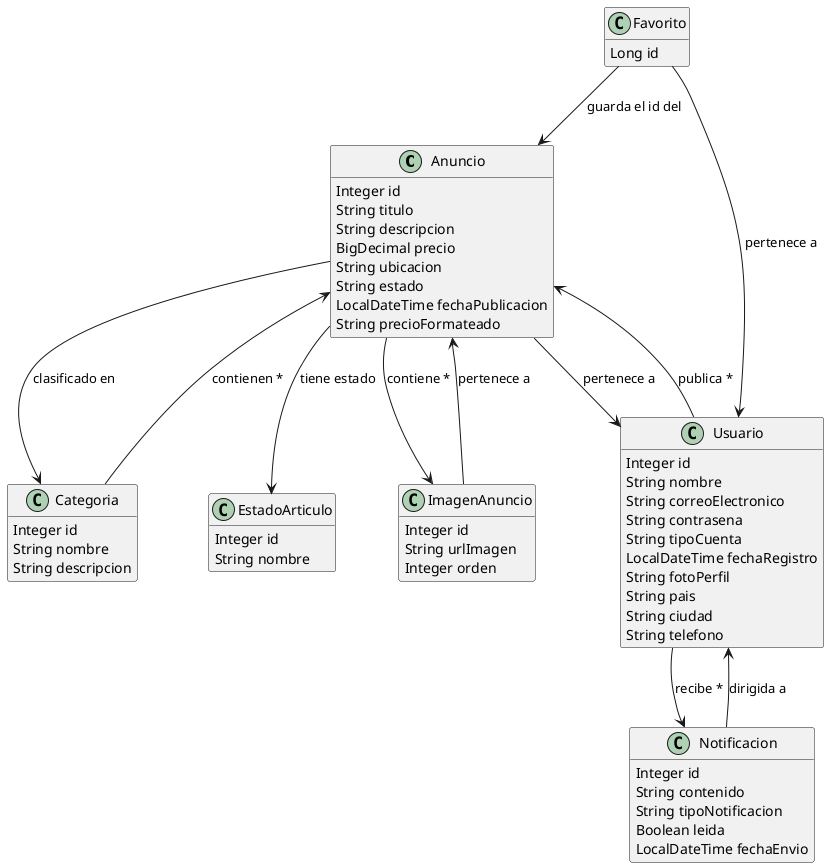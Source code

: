 @startuml clases_modelo

hide methods
hide stereotypes
skinparam classAttributeIconSize 0

' Clases principales
class Anuncio {
  Integer id
  String titulo
  String descripcion
  BigDecimal precio
  String ubicacion
  String estado
  LocalDateTime fechaPublicacion
  String precioFormateado
}

class Categoria {
  Integer id
  String nombre
  String descripcion
}

class EstadoArticulo {
  Integer id
  String nombre
}

class ImagenAnuncio {
  Integer id
  String urlImagen
  Integer orden
}

class Notificacion {
  Integer id
  String contenido
  String tipoNotificacion
  Boolean leida
  LocalDateTime fechaEnvio
}

class Usuario {
  Integer id
  String nombre
  String correoElectronico
  String contrasena
  String tipoCuenta
  LocalDateTime fechaRegistro
  String fotoPerfil
  String pais
  String ciudad
  String telefono
}

class Favorito {
  Long id
}

' Relaciones
Anuncio --> Usuario : pertenece a
Anuncio --> Categoria : clasificado en
Anuncio --> EstadoArticulo : tiene estado
Anuncio --> ImagenAnuncio : contiene *
Usuario --> Anuncio : publica *
Usuario --> Notificacion : recibe *
Favorito --> Usuario : pertenece a
Favorito --> Anuncio : guarda el id del
Categoria --> Anuncio : contienen *
ImagenAnuncio --> Anuncio : pertenece a
Notificacion --> Usuario : dirigida a

@enduml
